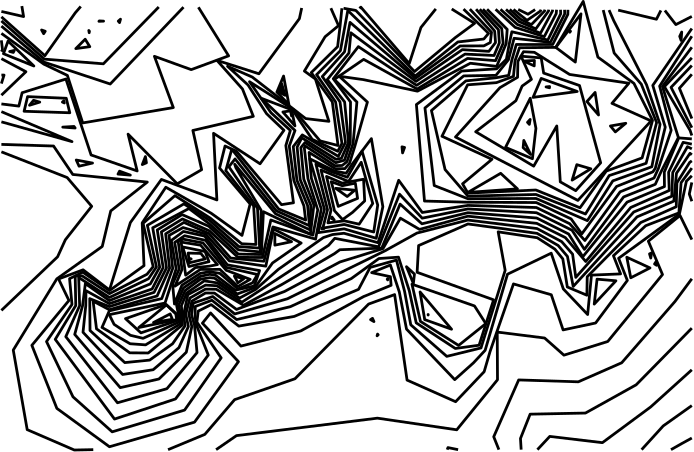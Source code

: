 <?xml version="1.0"?>
<!DOCTYPE ipe SYSTEM "ipe.dtd">
<ipe version="70218">
<ipestyle name="alpha-values">
<opacity name="255" value="1"/>
</ipestyle>
<ipestyle name="paper-size">
<layout paper="1000 1000" origin="0 0" frame="1000 1000"/>
</ipestyle>
<ipestyle name="marks">
<symbol name="mark/disk(sx)" transformations="translations">
<path fill="sym-stroke">
0.6 0 0 0.6 0 0 e
</path>
</symbol>
</ipestyle>
<page>
<layer name="alpha"/>
<path layer="alpha" stroke="0" pen="1" opacity="255" stroke-opacity="opaque">
288.957 287.205 m
285.351 285.223 l
281.459 283.023 l
</path>
<path stroke="0" pen="1" opacity="255" stroke-opacity="opaque">
40.4054 440.774 m
48.3928 438.933 l
47.7687 442.715 l
</path>
<path stroke="0" pen="1" opacity="255" stroke-opacity="opaque">
288.957 298.888 m
278.658 291.563 l
270.886 283.023 l
</path>
<path stroke="0" pen="1" opacity="255" stroke-opacity="opaque">
82.9393 436.76 m
83.2814 437.989 l
82.4853 437.287 l
82.9393 436.76 l
h
</path>
<path stroke="0" pen="1" opacity="255" stroke-opacity="opaque">
75.5224 437.224 m
77.1872 437.287 l
75.6541 437.375 l
75.5224 437.224 l
h
</path>
<path stroke="0" pen="1" opacity="255" stroke-opacity="opaque">
72.0115 433.126 m
72.1015 433.645 l
71.8741 433.922 l
72.0115 433.126 l
h
</path>
<path stroke="0" pen="1" opacity="255" stroke-opacity="opaque">
55.6197 432.771 m
54.878 434.104 l
56.1886 433.645 l
55.6197 432.771 l
h
</path>
<path stroke="0" pen="1" opacity="255" stroke-opacity="opaque">
67.1948 427.403 m
72.2311 428.093 l
70.5713 430.778 l
67.1948 427.403 l
h
</path>
<path stroke="0" pen="1" opacity="255" stroke-opacity="opaque">
40.4054 438.827 m
56.0671 424.839 l
67.0045 440.293 l
68.978 442.57 l
</path>
<path stroke="0" pen="1" opacity="255" stroke-opacity="opaque">
288.957 311.765 m
274.162 298.41 l
256.769 285.541 l
237.819 287.789 l
233.373 283.023 l
</path>
<path stroke="0" pen="1" opacity="255" stroke-opacity="opaque">
40.4054 437.356 m
55.9103 423.609 l
77.1186 421.927 l
97.0528 442.378 l
</path>
<path stroke="0" pen="1" opacity="255" stroke-opacity="opaque">
288.957 326.763 m
283.422 321.114 l
268.931 306.377 l
250.657 296.198 l
230.755 295.795 l
227.275 287.04 l
227.519 283.023 l
</path>
<path stroke="0" pen="1" opacity="255" stroke-opacity="opaque">
141.859 411.389 m
141.221 412.829 l
140.792 411.789 l
141.859 411.389 l
h
</path>
<path stroke="0" pen="1" opacity="255" stroke-opacity="opaque">
40.4054 414.808 m
41.3593 417.868 l
40.4054 417.868 l
</path>
<path stroke="0" pen="1" opacity="255" stroke-opacity="opaque">
40.4054 435.507 m
55.7715 422.52 l
79.5875 414.657 l
105.964 442.317 l
</path>
<path stroke="0" pen="1" opacity="255" stroke-opacity="opaque">
288.957 344.532 m
282.901 336.365 l
263.723 314.308 l
248.093 307.444 l
226.63 308.12 l
217.647 287.665 l
219.504 283.023 l
</path>
<path stroke="0" pen="1" opacity="255" stroke-opacity="opaque">
204.821 283.023 m
201.178 283.765 l
200.905 283.023 l
</path>
<path stroke="0" pen="1" opacity="255" stroke-opacity="opaque">
142.574 410.583 m
141.298 414.762 l
140.187 411.789 l
142.574 410.583 l
h
</path>
<path stroke="0" pen="1" opacity="255" stroke-opacity="opaque">
265.553 352.291 m
266.976 344.894 l
273.899 348.443 l
265.553 352.291 l
h
</path>
<path stroke="0" pen="1" opacity="255" stroke-opacity="opaque">
40.4054 333.159 m
60.6335 352.449 l
63.423 358.564 l
72.9135 370.625 l
64.0838 380.976 l
40.4054 390.233 l
</path>
<path stroke="0" pen="1" opacity="255" stroke-opacity="opaque">
40.4054 410.624 m
49.2351 419.079 l
40.4054 423.777 l
</path>
<path stroke="0" pen="1" opacity="255" stroke-opacity="opaque">
40.4054 426.3 m
40.806 427.016 l
40.4403 430.002 l
40.4054 430.378 l
</path>
<path stroke="0" pen="1" opacity="255" stroke-opacity="opaque">
40.4054 432.878 m
55.6808 421.809 l
64.1609 417.746 l
69.6862 400.648 l
102.299 406.173 l
95.4985 424.622 l
108.739 419.833 l
122.207 424.792 l
111.335 442.28 l
</path>
<path stroke="0" pen="1" opacity="255" stroke-opacity="opaque">
288.957 379.224 m
288.052 375.037 l
288.957 372.441 l
</path>
<path stroke="0" pen="1" opacity="255" stroke-opacity="opaque">
288.957 358.648 m
284.716 367.305 l
273.309 358.068 l
278.406 346.064 l
258.697 321.963 l
242.919 317.04 l
235.963 323.208 l
218.909 325.355 l
219.002 308.181 l
204.334 290.171 l
175.764 294.362 l
125.035 288.074 l
117.698 283.023 l
</path>
<path stroke="0" pen="1" opacity="255" stroke-opacity="opaque">
41.15 425.553 m
42.8003 430.11 l
52.0935 421.139 l
41.15 425.553 l
h
</path>
<path stroke="0" pen="1" opacity="255" stroke-opacity="opaque">
143.92 407.186 m
141.989 417.519 l
139.581 411.749 l
143.92 407.186 l
h
</path>
<path stroke="0" pen="1" opacity="255" stroke-opacity="opaque">
274.177 352 m
273.737 353.507 l
274.5 353.864 l
274.177 352 l
h
</path>
<path stroke="0" pen="1" opacity="255" stroke-opacity="opaque">
276.275 349.397 m
275.546 349.864 l
275.998 350.571 l
276.275 349.397 l
h
</path>
<path stroke="0" pen="1" opacity="255" stroke-opacity="opaque">
253.828 335.421 m
261.634 343.814 l
254.846 344.401 l
253.828 335.421 l
h
</path>
<path stroke="0" pen="1" opacity="255" stroke-opacity="opaque">
174.526 329.124 m
173.311 329.83 l
174.005 330.297 l
174.526 329.124 l
h
</path>
<path stroke="0" pen="1" opacity="255" stroke-opacity="opaque">
175.656 324.007 m
175.826 324.627 l
176.046 324.366 l
175.656 324.007 l
h
</path>
<path stroke="0" pen="1" opacity="255" stroke-opacity="opaque">
73.4818 283.023 m
66.6557 282.889 l
49.6974 290.22 l
44.678 318.874 l
60.3596 344.513 l
76.7156 356.173 l
79.7711 368.964 l
92.9273 379.348 l
66.1086 382.089 l
59.1893 392.33 l
40.4054 392.911 l
</path>
<path stroke="0" pen="1" opacity="255" stroke-opacity="opaque">
40.4054 407.479 m
46.6853 406.7 l
47.8718 411.518 l
63.6337 416.451 l
72.6969 389.11 l
89.2842 383.361 l
86.0135 396.605 l
103.708 378.721 l
112.493 383.807 l
109.339 397.937 l
131.101 403.013 l
127.204 412.85 l
118.001 423.174 l
133.108 418.341 l
147.684 438.177 l
148.514 442.025 l
</path>
<path stroke="0" pen="1" opacity="255" stroke-opacity="opaque">
288.957 381.62 m
287.005 379.673 l
284.494 367.821 l
262.604 351.921 l
265.755 343.943 l
254.325 328.62 l
242.62 326.131 l
238.368 338.784 l
224.756 342.684 l
216.325 318.354 l
214.201 311.09 l
203.925 300.286 l
186.448 308.059 l
181.971 338.85 l
172.599 335.433 l
146.091 308.545 l
124.366 301.025 l
113.635 288.518 l
100.404 283.023 l
</path>
<path stroke="0" pen="1" opacity="255" stroke-opacity="opaque">
44.6919 426.019 m
43.3944 426.359 l
45.0694 426.744 l
44.6919 426.019 l
h
</path>
<path stroke="0" pen="1" opacity="255" stroke-opacity="opaque">
48.581 404.843 m
49.8312 410.111 l
63.76 409.521 l
65.0289 404.304 l
48.581 404.843 l
h
</path>
<path stroke="0" pen="1" opacity="255" stroke-opacity="opaque">
62.5005 399.136 m
66.5476 399.373 l
66.9552 398.817 l
62.5005 399.136 l
h
</path>
<path stroke="0" pen="1" opacity="255" stroke-opacity="opaque">
40.4054 404.701 m
65.8211 393.914 l
40.4054 401.031 l
</path>
<path stroke="0" pen="1" opacity="255" stroke-opacity="opaque">
91.1354 385.65 m
92.2474 388.532 l
92.6205 386.291 l
91.1354 385.65 l
h
</path>
<path stroke="0" pen="1" opacity="255" stroke-opacity="opaque">
68.3689 385.07 m
67.3553 387.292 l
73.213 386.195 l
68.3689 385.07 l
h
</path>
<path stroke="0" pen="1" opacity="255" stroke-opacity="opaque">
82.3858 382.221 m
82.9393 383.276 l
86.8204 381.859 l
82.3858 382.221 l
h
</path>
<path stroke="0" pen="1" opacity="255" stroke-opacity="opaque">
169.294 441.883 m
169.815 442.317 l
187.238 422.013 l
191.452 435.017 l
196.798 441.695 l
</path>
<path stroke="0" pen="1" opacity="255" stroke-opacity="opaque">
288.957 384.389 m
285.097 379.118 l
284.308 368.256 l
272.355 363.638 l
260.743 352.841 l
263.315 346.291 l
252.836 345.862 l
251.456 331.668 l
242.698 340.887 l
238.338 353.752 l
222.608 346.185 l
214.555 318.785 l
210.376 314.296 l
203.604 308.232 l
186.25 326.426 l
183.653 339.798 l
180.44 349.508 l
173.707 346.745 l
180.443 345.292 l
180.707 342.191 l
170.772 338.12 l
148.132 325.742 l
126.634 320.309 l
115.723 332.231 l
112.774 328.549 l
125.743 314.711 l
109.934 292.924 l
79.3056 284.07 l
60.3777 297.877 l
51.3777 320.582 l
64.7262 336.733 l
60.9853 344.471 l
69.8191 347.768 l
79.3216 340.502 l
86.8351 364.768 l
98.0207 380.296 l
117.987 372.921 l
116.781 396.906 l
133.52 385.938 l
142.13 397.985 l
135.879 403.964 l
129.193 414.305 l
121.828 421.036 l
130.703 417.168 l
149.925 402.216 l
158.312 401.216 l
153.456 416.448 l
149.486 419.312 l
156.943 431.674 l
161.782 435.672 l
159.019 441.954 l
</path>
<path stroke="0" pen="1" opacity="255" stroke-opacity="opaque">
63.0615 407.834 m
62.3765 408.146 l
62.9049 408.638 l
63.0615 407.834 l
h
</path>
<path stroke="0" pen="1" opacity="255" stroke-opacity="opaque">
50.5352 407.006 m
51.9771 408.789 l
54.2077 408.139 l
50.5352 407.006 l
h
</path>
<path stroke="0" pen="1" opacity="255" stroke-opacity="opaque">
179.469 344.129 m
179.304 344.401 l
179.554 344.629 l
179.469 344.129 l
h
</path>
<path stroke="0" pen="1" opacity="255" stroke-opacity="opaque">
163.581 441.922 m
168.008 441.134 l
189.127 419.145 l
203.824 431.372 l
210.756 436.496 l
202.524 441.656 l
</path>
<path stroke="0" pen="1" opacity="255" stroke-opacity="opaque">
288.957 386.984 m
288.204 386.459 l
283.588 379.083 l
283.352 370.479 l
270.59 364.798 l
251.301 345.255 l
251.181 338.616 l
244.14 341.588 l
242.518 351.686 l
239.665 355.21 l
233.308 359.314 l
219.247 361.432 l
221.76 347.568 l
213.061 319.634 l
200.742 316.606 l
187.78 327.973 l
185.561 339.988 l
182.625 351.268 l
173.144 348.625 l
168.991 340.738 l
145.83 330.987 l
125.876 327.502 l
115.934 335.242 l
111.267 332.902 l
110.783 328.926 l
119.519 316.065 l
106.358 297.268 l
80.2859 289.438 l
66.178 302.035 l
56.6533 321.928 l
65.8208 335.294 l
64.9477 344.566 l
69.6708 346.91 l
79.3195 340.29 l
91.7476 349.267 l
91.0942 364.655 l
99.5956 377.498 l
115.949 368.114 l
127.024 360.151 l
129.954 371.458 l
118.945 384.419 l
120.92 392.338 l
125.024 390.447 l
141.255 371.222 l
145.556 371.9 l
142.81 392.503 l
144.432 397.943 l
137.488 404.285 l
129.74 415.477 l
145.662 405.367 l
155.123 394.183 l
161.607 392.508 l
159.535 408.228 l
153.561 416.481 l
151.969 418.773 l
161.444 428.098 l
162.343 435.616 l
162.984 441.926 l
</path>
<path stroke="0" pen="1" opacity="255" stroke-opacity="opaque">
226.455 441.492 m
229.982 439.78 l
232.551 441.45 l
</path>
<path stroke="0" pen="1" opacity="255" stroke-opacity="opaque">
288.957 389.174 m
288.316 389.707 l
283.434 382.53 l
282.485 372.497 l
269.23 366.822 l
246.251 341.781 l
244.186 352.582 l
240.85 356.512 l
233.263 360.887 l
208.357 364.275 l
190.604 356.487 l
190.067 346.869 l
217.599 336.956 l
212.375 320.614 l
203.814 319.451 l
189.74 328.664 l
187.269 340.159 l
183.358 352.316 l
176.316 351.826 l
166.364 344.601 l
144.456 334.505 l
125.092 329.855 l
116.165 336.811 l
110.208 334.57 l
110.13 331.586 l
110.422 328.371 l
114.878 317.075 l
103.09 301.277 l
81.1255 294.035 l
59.7923 322.728 l
67.1808 334.913 l
66.9733 345.528 l
69.4443 345.601 l
79.3084 339.178 l
92.8247 346.163 l
95.0491 348.913 l
91.412 364.507 l
102.893 374.463 l
115.614 366.369 l
126.939 357.139 l
132.051 356.888 l
131.218 370.727 l
121.185 383.473 l
123.343 391.19 l
140.203 369.677 l
149.937 365.669 l
149.319 370.78 l
145.699 379.917 l
144.043 392.333 l
146.104 397.912 l
133.994 409.514 l
145.311 405.215 l
152.294 394.73 l
161.505 390.443 l
163.008 393.282 l
160.706 408.22 l
153.871 418.011 l
162.459 426.672 l
165.114 441.134 l
189.37 417.541 l
204.742 429.798 l
214.074 430.848 l
215.79 432.885 l
206.778 441.626 l
</path>
<path stroke="0" pen="1" opacity="255" stroke-opacity="opaque">
146.081 399.581 m
141.747 404.585 l
144.947 405.057 l
146.081 399.581 l
h
</path>
<path stroke="0" pen="1" opacity="255" stroke-opacity="opaque">
188.713 342.859 m
186.237 348.881 l
189.11 346.222 l
188.713 342.859 l
h
</path>
<path stroke="0" pen="1" opacity="255" stroke-opacity="opaque">
214.799 328.397 m
204.995 320.545 l
191.261 329.201 l
188.215 342.586 l
210.718 334.76 l
214.799 328.397 l
h
</path>
<path stroke="0" pen="1" opacity="255" stroke-opacity="opaque">
224.754 441.503 m
229.613 437.568 l
234.492 440.93 l
234.653 441.435 l
</path>
<path stroke="0" pen="1" opacity="255" stroke-opacity="opaque">
288.957 418.155 m
284.492 413.136 l
288.957 402.227 l
</path>
<path stroke="0" pen="1" opacity="255" stroke-opacity="opaque">
288.957 391.3 m
287.388 392.079 l
282.086 382.807 l
281.738 374.237 l
268.051 368.577 l
247.183 345.04 l
246.044 353.393 l
242.116 357.903 l
233.212 362.625 l
208.354 365.674 l
189.976 360.984 l
178.495 354.604 l
164.298 347.638 l
143.352 337.33 l
124.42 331.871 l
116.5 338.144 l
109.453 335.759 l
108.852 331.658 l
109.932 327.816 l
110.834 317.954 l
99.9909 304.969 l
82.1969 299.901 l
63.592 323.697 l
68.5735 334.87 l
68.2318 345.007 l
79.2947 337.804 l
93.3806 344.561 l
96.2314 348.8 l
92.9625 363.783 l
106.11 371.502 l
115.443 365.477 l
125.881 356.138 l
133.37 355.579 l
132.607 369.923 l
122.295 384.856 l
124.523 387.684 l
139.4 368.993 l
151.298 363.648 l
150.644 370.892 l
146.79 380.061 l
145.48 392.135 l
148.737 396.332 l
161.692 388.603 l
164.276 393.661 l
162.309 408.209 l
155.935 417.352 l
163.933 426.242 l
165.913 436.838 l
189.497 416.703 l
205.588 428.349 l
214.074 428.385 l
216.422 429.594 l
216.852 433.285 l
209.049 441.611 l
</path>
<path stroke="0" pen="1" opacity="255" stroke-opacity="opaque">
144.864 403.155 m
144.572 404.504 l
144.919 404.551 l
144.864 403.155 l
h
</path>
<path stroke="0" pen="1" opacity="255" stroke-opacity="opaque">
202.463 326.381 m
192.8 329.83 l
191.129 339.794 l
202.463 326.381 l
h
</path>
<path stroke="0" pen="1" opacity="255" stroke-opacity="opaque">
223.407 441.513 m
227.392 437.925 l
231.182 436.028 l
235.938 440.925 l
236.077 441.426 l
</path>
<path stroke="0" pen="1" opacity="255" stroke-opacity="opaque">
288.957 421.315 m
281.482 413.456 l
287.651 401.413 l
288.957 398.947 l
</path>
<path stroke="0" pen="1" opacity="255" stroke-opacity="opaque">
288.957 393.009 m
285.83 393.65 l
280.603 382.881 l
280.836 376.337 l
266.958 370.202 l
250.77 350.76 l
243.437 359.354 l
233.158 364.485 l
208.352 367.07 l
190.939 362.313 l
184.05 366.352 l
177.772 355.391 l
162.291 350.589 l
142.323 339.963 l
125.054 333.505 l
117.105 339.388 l
113.902 339.425 l
108.982 336.503 l
107.893 331.713 l
108.962 327.357 l
106.973 318.098 l
97.1229 308.46 l
83.192 305.35 l
66.8068 324.517 l
69.6265 334.837 l
70.6316 342.786 l
79.2834 336.672 l
94.0272 342.698 l
97.4004 348.689 l
94.8769 362.89 l
107.929 369.828 l
115.227 364.355 l
125.708 354.979 l
133.64 354.192 l
133.93 369.158 l
124.825 384.511 l
124.389 385.79 l
139.108 367.931 l
151.467 362.163 l
151.789 370.988 l
147.98 380.217 l
146.866 391.944 l
148.546 395.29 l
160.891 387.539 l
162.82 387.913 l
165.368 393.648 l
163.967 408.198 l
157.72 416.24 l
165.527 425.82 l
166.228 433.093 l
189.665 415.595 l
206.363 427.02 l
215.893 426.411 l
218.297 429.581 l
217.98 433.71 l
211.296 441.595 l
</path>
<path stroke="0" pen="1" opacity="255" stroke-opacity="opaque">
194.039 331.495 m
194.014 331.684 l
194.067 331.651 l
194.039 331.495 l
h
</path>
<path stroke="0" pen="1" opacity="255" stroke-opacity="opaque">
222.063 441.522 m
226.794 437.111 l
232.809 434.514 l
237.371 440.93 l
237.428 441.417 l
</path>
<path stroke="0" pen="1" opacity="255" stroke-opacity="opaque">
288.957 424.08 m
279.093 413.71 l
288.342 397.936 l
288.957 396.108 l
</path>
<path stroke="0" pen="1" opacity="255" stroke-opacity="opaque">
288.957 394.9 m
284.236 395.257 l
279.056 382.957 l
279.109 377.731 l
265.659 372.136 l
249.712 352.469 l
244.618 360.652 l
233.103 366.414 l
208.35 368.323 l
191.808 364.325 l
183.942 371.417 l
177.333 355.572 l
162.241 354.991 l
160.272 353.558 l
141.345 342.465 l
127.579 335.006 l
117.739 340.774 l
113.886 340.821 l
108.275 337.617 l
106.786 331.775 l
107.723 327.351 l
104.325 319.754 l
95.0495 311.797 l
84.0576 310.089 l
69.7905 325.278 l
70.7764 334.801 l
70.8562 340.257 l
79.2724 335.576 l
94.6645 340.862 l
98.6369 348.571 l
96.5279 362.12 l
105.451 367.648 l
115.055 363.455 l
125.694 353.425 l
133.991 353.274 l
134.733 368.694 l
151.642 360.629 l
152.91 371.082 l
149.267 380.386 l
148.215 391.758 l
149.718 393.589 l
160.775 386.324 l
163.925 387.238 l
165.997 393.469 l
166.089 408.183 l
159.891 416.543 l
168.916 428.114 l
189.88 414.178 l
207.297 425.42 l
217.757 424.917 l
219.678 429.452 l
219.343 434.224 l
212.615 441.586 l
</path>
<path stroke="0" pen="1" opacity="255" stroke-opacity="opaque">
220.078 441.535 m
226.153 436.084 l
234.482 432.958 l
238.794 440.93 l
238.842 441.407 l
</path>
<path stroke="0" pen="1" opacity="255" stroke-opacity="opaque">
288.957 427.882 m
278.375 413.786 l
284.122 395.373 l
277.853 383.017 l
275.813 378.551 l
264.405 374.002 l
250.291 355.13 l
245.847 362.001 l
233.048 368.314 l
208.348 369.681 l
191.886 366.358 l
183.729 374.994 l
176.18 356.049 l
160.419 359.097 l
158.211 356.589 l
141.254 345.413 l
126.978 336.099 l
117.96 342.036 l
113.902 342.255 l
107.525 338.797 l
106.037 331.818 l
106.504 327.586 l
102.058 321.171 l
93.789 315.265 l
84.8382 314.363 l
72.3138 325.921 l
72.2108 337.395 l
79.2618 334.514 l
95.3724 339.646 l
99.8506 348.455 l
98.0035 361.431 l
105.604 366.075 l
115.303 361.789 l
125.578 352.24 l
134.399 352.207 l
137.41 365.704 l
152.56 360.266 l
154.292 369.352 l
150.759 380.582 l
149.471 391.585 l
149.77 392.363 l
160.461 385.263 l
163.077 385.323 l
164.813 386.695 l
167.015 393.252 l
168.396 408.168 l
160.276 416.31 l
170.828 423.532 l
190.082 412.849 l
208.208 423.858 l
218.303 423.064 l
221.036 429.325 l
220.514 434.666 l
213.745 441.579 l
</path>
<path stroke="0" pen="1" opacity="255" stroke-opacity="opaque">
218.317 441.547 m
225.366 435.044 l
235.834 431.7 l
240.138 439.989 l
240.269 441.397 l
</path>
<path stroke="0" pen="1" opacity="255" stroke-opacity="opaque">
288.957 431.865 m
277.38 413.892 l
281.523 397.985 l
276.95 384.306 l
275.368 380.814 l
263.16 375.853 l
250.465 358.309 l
244.984 364.36 l
232.993 370.189 l
208.345 370.948 l
191.922 368.406 l
183.433 379.989 l
175.979 357.526 l
163.731 360.924 l
159.62 360.465 l
156.32 359.369 l
140.113 347.935 l
131.971 340.732 l
126.155 337.594 l
118.135 343.043 l
113.448 343.791 l
107.124 339.429 l
105.206 334.867 l
105.442 331.851 l
105.528 327.906 l
93.2748 317.822 l
86.6125 317.883 l
74.6457 326.516 l
73.4193 336.478 l
79.2507 333.401 l
96.4677 338.354 l
100.966 348.348 l
99.5358 360.716 l
106.108 364.827 l
115.109 360.826 l
122.92 351.997 l
134.915 350.855 l
138.153 363.199 l
153.522 358.814 l
155.561 369.699 l
151.992 380.744 l
151.175 390.024 l
160.57 384.177 l
164.054 384.192 l
165.74 386.129 l
167.685 392.375 l
172.172 408.142 l
161.996 417.46 l
170.87 416.203 l
190.199 412.074 l
209.217 422.129 l
218.706 421.013 l
222.126 429.223 l
222.493 434.327 l
215.24 441.568 l
</path>
<path stroke="0" pen="1" opacity="255" stroke-opacity="opaque">
184.832 389.855 m
184.622 392.035 l
185.547 391.82 l
184.832 389.855 l
h
</path>
<path stroke="0" pen="1" opacity="255" stroke-opacity="opaque">
262.45 441.245 m
276.222 437.976 l
277.821 441.14 l
</path>
<path stroke="0" pen="1" opacity="255" stroke-opacity="opaque">
288.957 434.631 m
274.906 414.155 l
279.395 399.121 l
275.821 384.323 l
274.932 383.031 l
261.868 377.776 l
249.348 360.704 l
245.498 366.103 l
232.941 371.985 l
208.343 372.104 l
192.721 372.517 l
189.808 407.251 l
206.069 419.326 l
218.684 420.107 l
222.204 423.555 l
223.239 429.119 l
224.168 433.46 l
237.13 430.494 l
241.764 439.954 l
241.693 441.387 l
</path>
<path stroke="0" pen="1" opacity="255" stroke-opacity="opaque">
154.368 361.141 m
156.725 369.538 l
151.418 387.741 l
160.315 383.351 l
164.527 382.526 l
166.557 385.63 l
173.604 394.986 l
177.731 370.492 l
175.348 359.116 l
163.779 362.513 l
159.462 361.87 l
154.368 361.141 l
h
</path>
<path stroke="0" pen="1" opacity="255" stroke-opacity="opaque">
92.3183 320.748 m
86.7502 321.15 l
76.6193 327.019 l
79.2466 332.99 l
98.1295 337.406 l
102.074 348.242 l
100.76 360.145 l
105.81 362.974 l
113.997 360.604 l
122.445 350.988 l
135.593 349.082 l
138.375 362.45 l
148.323 357.413 l
138.009 350.224 l
131.705 341.401 l
125.339 339.078 l
117.116 344.764 l
115.452 344.935 l
112.087 344.387 l
106.56 340.318 l
104.264 335.119 l
104.795 331.888 l
104.853 328.326 l
92.3183 320.748 l
h
</path>
<path stroke="0" pen="1" opacity="255" stroke-opacity="opaque">
288.957 438.978 m
283.207 436.049 l
279.262 441.13 l
</path>
<path stroke="0" pen="1" opacity="255" stroke-opacity="opaque">
285.105 430.34 m
284.6 431.823 l
285.321 433.363 l
285.105 430.34 l
h
</path>
<path stroke="0" pen="1" opacity="255" stroke-opacity="opaque">
259.16 441.268 m
260.862 437.433 l
272.653 414.394 l
277.528 400.116 l
274.57 384.869 l
260.518 379.785 l
251.344 365.471 l
232.899 373.443 l
208.341 373.353 l
196.226 378.111 l
192.89 406.032 l
206.839 417.571 l
218.439 417.773 l
222.95 423.415 l
224.973 431.118 l
238.042 429.646 l
243.19 439.891 l
243.149 441.377 l
</path>
<path stroke="0" pen="1" opacity="255" stroke-opacity="opaque">
155.738 362.512 m
155.792 362.822 l
156.532 362.614 l
155.738 362.512 l
h
</path>
<path stroke="0" pen="1" opacity="255" stroke-opacity="opaque">
174.45 361.378 m
163.826 364.088 l
156.117 362.78 l
157.818 369.386 l
153.626 385.829 l
158.696 383.256 l
164.933 381.099 l
170.244 390.483 l
175.887 371.075 l
174.45 361.378 l
h
</path>
<path stroke="0" pen="1" opacity="255" stroke-opacity="opaque">
138.862 356.642 m
138.848 360.854 l
144.864 357.893 l
138.862 356.642 l
h
</path>
<path stroke="0" pen="1" opacity="255" stroke-opacity="opaque">
86.8779 324.18 m
80.9819 328.132 l
79.2329 331.62 l
99.316 335.806 l
103.312 348.124 l
101.579 358.345 l
105.935 361.569 l
113.58 359.897 l
121.766 349.547 l
133.368 347.491 l
131.418 341.942 l
124.596 340.429 l
117.48 345.819 l
115.388 346.143 l
112.08 345.415 l
105.965 341.255 l
103.419 335.345 l
104.101 331.927 l
104.354 328.957 l
91.406 323.104 l
86.8779 324.18 l
h
</path>
<path stroke="0" pen="1" opacity="255" stroke-opacity="opaque">
257.064 441.282 m
261.008 425.794 l
270.78 414.593 l
276.283 400.78 l
272.506 386.113 l
259.228 381.704 l
250.669 367.861 l
232.857 374.885 l
208.34 374.299 l
200.128 383.865 l
195.221 405.109 l
207.624 415.782 l
218.364 416.885 l
223.029 417.769 l
224.143 423.192 l
225.771 428.882 l
238.868 428.877 l
244.32 439.705 l
244.365 441.369 l
</path>
<path stroke="0" pen="1" opacity="255" stroke-opacity="opaque">
169.199 364.193 m
163.865 365.394 l
157.956 364.671 l
159.066 369.213 l
155.474 383.676 l
165.368 379.57 l
169.947 386.468 l
174.093 371.644 l
169.199 364.193 l
h
</path>
<path stroke="0" pen="1" opacity="255" stroke-opacity="opaque">
102.708 335.459 m
102.037 342.623 l
104.404 348.02 l
102.802 357.635 l
106.366 360.038 l
113.914 358.357 l
121.337 348.637 l
132.582 346.072 l
130.81 343.061 l
125.539 340.856 l
119.046 346.495 l
115.339 347.067 l
112.01 346.502 l
105.375 342.184 l
102.708 335.459 l
h
</path>
<path stroke="0" pen="1" opacity="255" stroke-opacity="opaque">
103.875 329.555 m
90.6465 325.068 l
85.0824 330.184 l
99.7075 335.278 l
103.711 331.601 l
103.875 329.555 l
h
</path>
<path stroke="0" pen="1" opacity="255" stroke-opacity="opaque">
248.705 370.1 m
232.811 376.492 l
208.338 375.387 l
206.427 378.727 l
217.01 387.552 l
199.012 395.847 l
208.246 414.365 l
218.6 415.142 l
224.744 417.403 l
225.298 422.977 l
226.915 427.707 l
239.979 427.843 l
249.862 444.398 l
255.14 424.335 l
268.127 414.875 l
274.823 401.559 l
271.071 388.056 l
258.151 383.306 l
248.705 370.1 l
h
</path>
<path stroke="0" pen="1" opacity="255" stroke-opacity="opaque">
163.228 365.858 m
160.319 369.039 l
157.46 381.387 l
163.091 378.972 l
170.791 380.381 l
171.192 372.563 l
166.83 368.456 l
163.228 365.858 l
h
</path>
<path stroke="0" pen="1" opacity="255" stroke-opacity="opaque">
160.227 365.715 m
159.228 366.256 l
159.434 366.761 l
160.227 365.715 l
h
</path>
<path stroke="0" pen="1" opacity="255" stroke-opacity="opaque">
102.894 341.873 m
105.435 347.921 l
104.027 358.135 l
105.915 358.774 l
112.973 357.449 l
121.35 347.595 l
129.962 344.331 l
125.539 341.747 l
119.035 347.943 l
115.295 347.881 l
112.08 347.922 l
102.894 341.873 l
h
</path>
<path stroke="0" pen="1" opacity="255" stroke-opacity="opaque">
103.527 329.822 m
89.8799 326.985 l
99.8135 335.135 l
103.191 331.92 l
103.527 329.822 l
h
</path>
<path stroke="0" pen="1" opacity="255" stroke-opacity="opaque">
239.985 427.837 m
249.059 439.907 l
247.016 422.552 l
239.985 427.837 l
h
</path>
<path stroke="0" pen="1" opacity="255" stroke-opacity="opaque">
208.338 375.624 m
220.14 382.507 l
226.188 376.904 l
208.338 375.624 l
h
</path>
<path stroke="0" pen="1" opacity="255" stroke-opacity="opaque">
247.934 372.747 m
203.878 395.575 l
219.871 413.336 l
226.23 417.086 l
226.341 422.782 l
228.363 426.275 l
232.287 426.063 l
244.958 418.098 l
266.3 414.94 l
260.214 407.688 l
274.31 401.37 l
247.934 372.747 l
h
</path>
<path stroke="0" pen="1" opacity="255" stroke-opacity="opaque">
161.665 370.598 m
159.139 379.493 l
163.077 378.05 l
167.837 378.941 l
168.63 373.474 l
166.719 372.699 l
161.665 370.598 l
h
</path>
<path stroke="0" pen="1" opacity="255" stroke-opacity="opaque">
106.741 345.838 m
105.113 357.743 l
112.122 356.628 l
118.189 349.651 l
115.233 349.067 l
110.257 348.57 l
106.741 345.838 l
h
</path>
<path stroke="0" pen="1" opacity="255" stroke-opacity="opaque">
125.539 343.065 m
124.282 345.523 l
127.617 344.503 l
125.539 343.065 l
h
</path>
<path stroke="0" pen="1" opacity="255" stroke-opacity="opaque">
95.1779 328.803 m
101.152 331.887 l
101.972 329.955 l
95.1779 328.803 l
h
</path>
<path stroke="0" pen="1" opacity="255" stroke-opacity="opaque">
245.036 433.29 m
244.987 433.763 l
245.294 433.645 l
245.036 433.29 l
h
</path>
<path stroke="0" pen="1" opacity="255" stroke-opacity="opaque">
255.379 403.503 m
251.198 408.343 l
254.142 411.619 l
255.379 403.503 l
h
</path>
<path stroke="0" pen="1" opacity="255" stroke-opacity="opaque">
261.428 397.412 m
259.656 399.545 l
265.181 400.515 l
261.428 397.412 l
h
</path>
<path stroke="0" pen="1" opacity="255" stroke-opacity="opaque">
247.16 376.257 m
241.607 379.433 l
240.343 399.551 l
232.034 385.086 l
211.15 397.465 l
225.623 408.644 l
227.872 413.913 l
231.219 416.32 l
227.486 424.67 l
234.743 424.048 l
235.623 418.593 l
248.529 414.106 l
256.145 386.286 l
247.16 376.257 l
h
</path>
<path stroke="0" pen="1" opacity="255" stroke-opacity="opaque">
160.754 377.1 m
167.626 376.421 l
164.898 374.148 l
160.754 377.1 l
h
</path>
<path stroke="0" pen="1" opacity="255" stroke-opacity="opaque">
107.932 348.951 m
105.647 356.012 l
113.734 354.344 l
115.146 350.69 l
107.932 348.951 l
h
</path>
<path stroke="0" pen="1" opacity="255" stroke-opacity="opaque">
232.224 421.177 m
228.418 422.931 l
232.287 423.133 l
232.224 421.177 l
h
</path>
<path stroke="0" pen="1" opacity="255" stroke-opacity="opaque">
231.804 409.842 m
234.743 416.667 l
247.693 411.965 l
231.804 409.842 l
h
</path>
<path stroke="0" pen="1" opacity="255" stroke-opacity="opaque">
231.576 387.758 m
221.893 391.846 l
230.795 409.524 l
232.839 398.7 l
231.576 387.758 l
h
</path>
<path stroke="0" pen="1" opacity="255" stroke-opacity="opaque">
245.876 380.058 m
247.561 385.62 l
252.61 384.13 l
245.876 380.058 l
h
</path>
<path stroke="0" pen="1" opacity="255" stroke-opacity="opaque">
108.096 350.294 m
107.646 353.796 l
112.22 353.664 l
113.79 351.686 l
108.096 350.294 l
h
</path>
<path stroke="0" pen="1" opacity="255" stroke-opacity="opaque">
237.716 413.296 m
236.488 413.61 l
237.751 413.746 l
237.716 413.296 l
h
</path>
<path stroke="0" pen="1" opacity="255" stroke-opacity="opaque">
230.465 400.131 m
229.807 400.861 l
230.764 401.901 l
230.465 400.131 l
h
</path>
<path stroke="0" pen="1" opacity="255" stroke-opacity="opaque">
230.931 389.303 m
228.233 391.755 l
228.476 394.352 l
230.931 389.303 l
h
</path>
<path stroke="0" pen="1" opacity="255" stroke-opacity="opaque">
108.393 351.591 m
108.438 351.792 l
108.72 351.686 l
108.393 351.591 l
h
</path>
</page>
</ipe>
